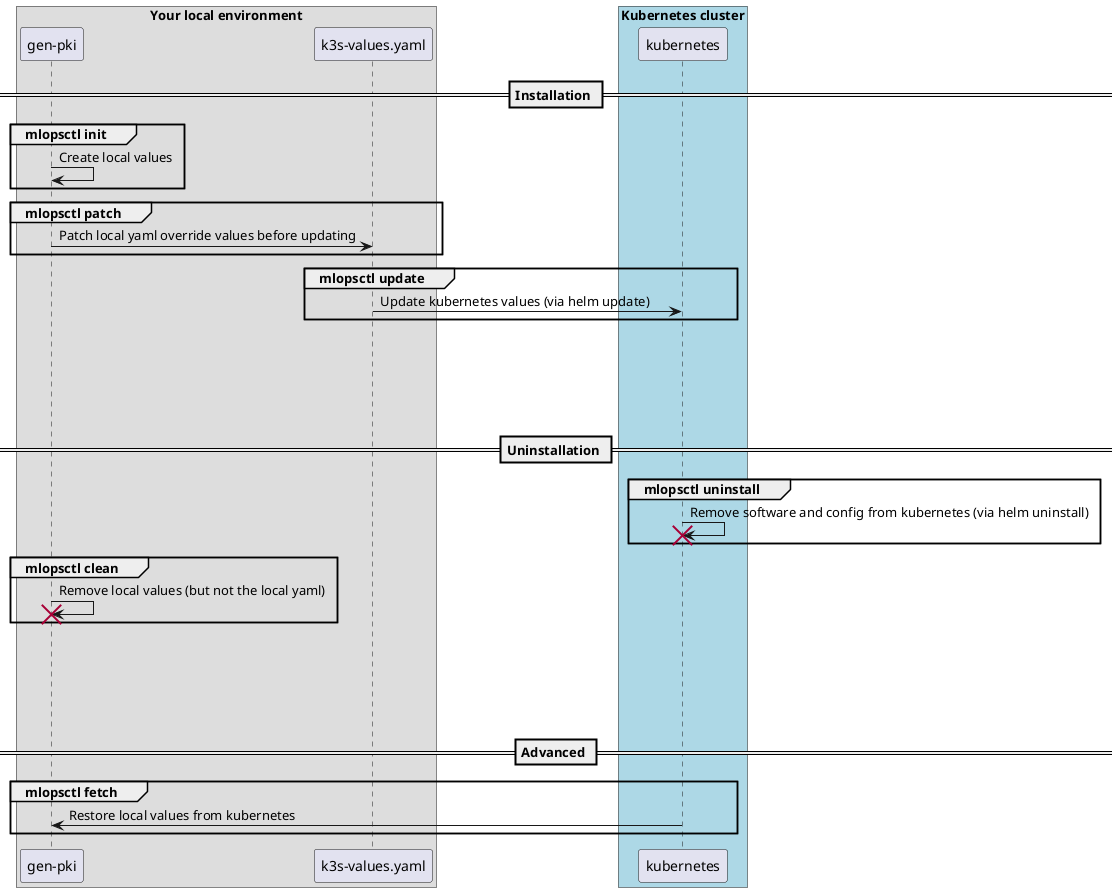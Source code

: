 @startuml

'https://plantuml.com/sequence-diagram

box "Your local environment"
participant "gen-pki"
participant "k3s-values.yaml"
end box

box "Kubernetes cluster" #LightBlue
participant "kubernetes"
end box

== Installation ==

group mlopsctl init
"gen-pki" -> "gen-pki": Create local values
end

group mlopsctl patch
"gen-pki" -> "k3s-values.yaml": Patch local yaml override values before updating
end

group mlopsctl update
"k3s-values.yaml" -> "kubernetes": Update kubernetes values (via helm update)
end

||100||

== Uninstallation ==

group mlopsctl uninstall
"kubernetes" -> "kubernetes": Remove software and config from kubernetes (via helm uninstall)
destroy "kubernetes"
end

group mlopsctl clean
"gen-pki" -> "gen-pki": Remove local values (but not the local yaml)
destroy "gen-pki"
end

||100||

== Advanced ==

group mlopsctl fetch
"kubernetes" -> "gen-pki": Restore local values from kubernetes
end

@enduml
